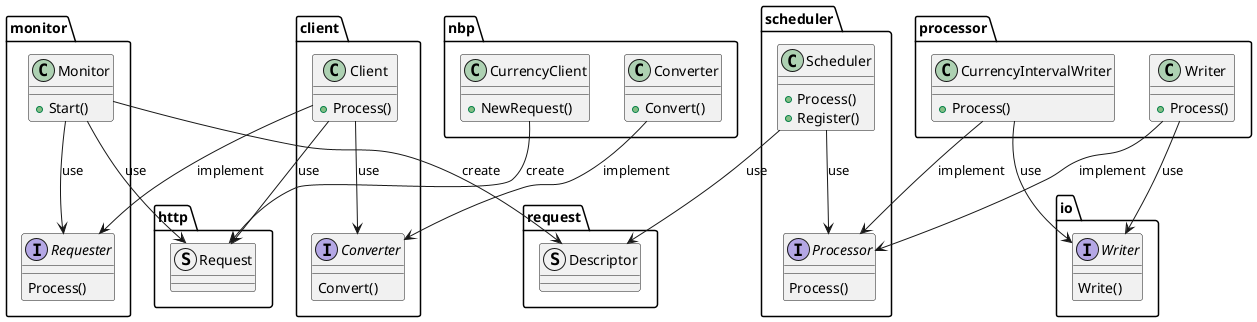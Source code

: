 @startuml Class Diagram

package http {
    struct Request {}
}

package request {
    struct Descriptor {}
}

package monitor {
    interface Requester {
        Process()
    }

    class Monitor {
        +Start()
    }

    Monitor --> request.Descriptor : create
    Monitor --> Requester : use
    Monitor --> http.Request : use
}

package client {
    interface Converter {
        Convert()
    }

    class Client {
        +Process()
    }

    Client --> Converter : use
    Client --> http.Request : use
    Client --> monitor.Requester : implement
}

package nbp {
    class CurrencyClient {
        +NewRequest()
    }

    CurrencyClient --> http.Request : create

    class Converter {
        +Convert()
    }

    Converter --> client.Converter : implement
}



package io {
    interface Writer {
        Write()
    }
}

package scheduler {
    interface Processor {
        Process()
    }

    class Scheduler {
        +Process()
        +Register()
    }

    Scheduler --> Processor : use
    Scheduler --> request.Descriptor : use
}

package processor {
    class Writer {
        +Process()
    }

    Writer --> scheduler.Processor : implement
    Writer --> io.Writer : use

    class CurrencyIntervalWriter {
        +Process()
    }

    CurrencyIntervalWriter --> scheduler.Processor : implement
    CurrencyIntervalWriter --> io.Writer : use
}


